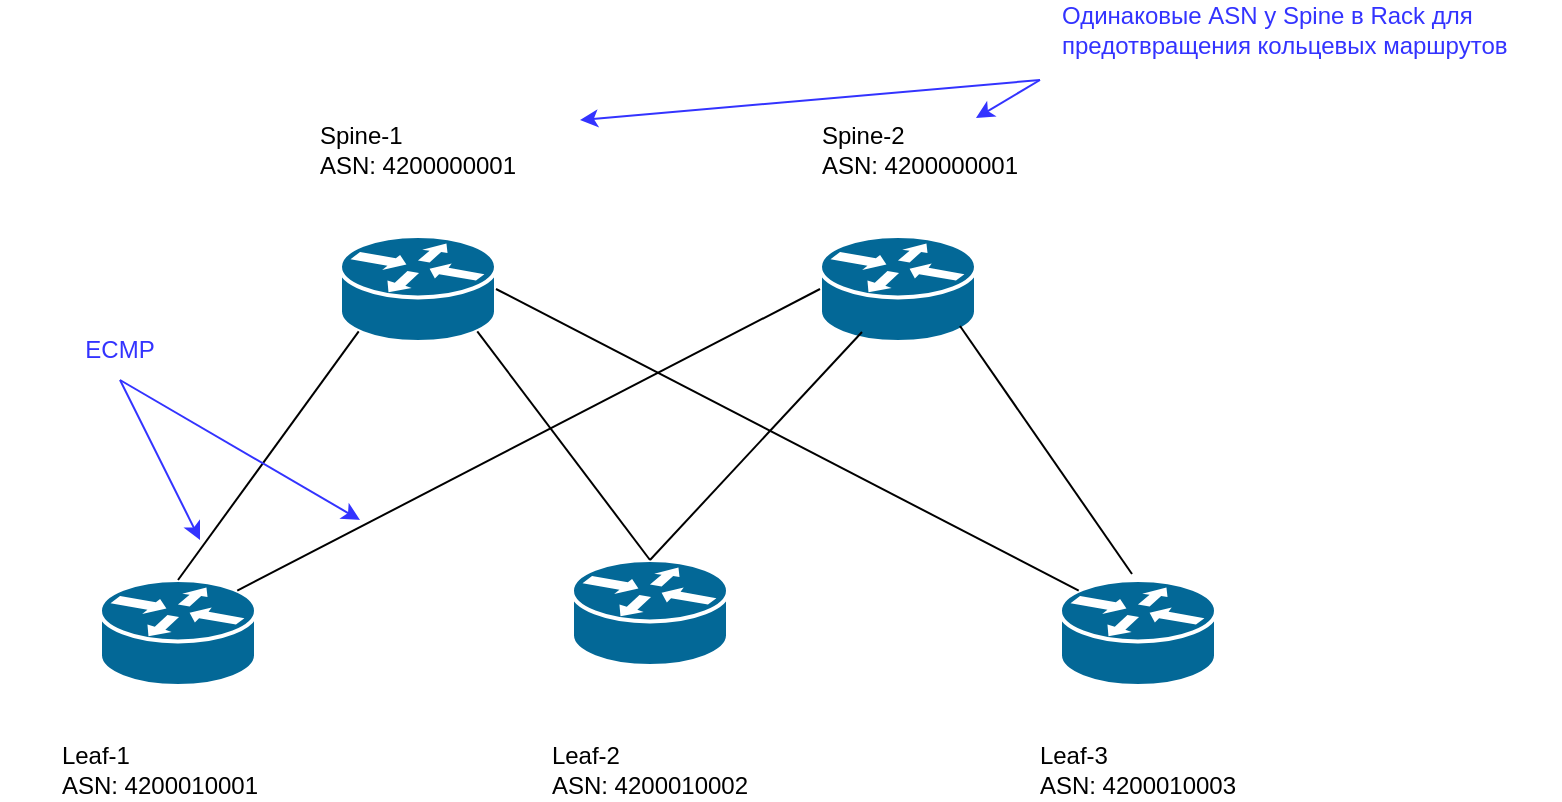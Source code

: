 <mxfile version="24.6.4" type="device">
  <diagram name="Page-1" id="F5p9pbc7tB2g5aHlmoqs">
    <mxGraphModel dx="1364" dy="915" grid="1" gridSize="10" guides="1" tooltips="1" connect="1" arrows="1" fold="1" page="1" pageScale="1" pageWidth="850" pageHeight="1100" math="0" shadow="0">
      <root>
        <mxCell id="0" />
        <mxCell id="1" parent="0" />
        <mxCell id="PpKfus5s-THt8dw7ttCS-1" value="" style="shape=mxgraph.cisco.routers.router;sketch=0;html=1;pointerEvents=1;dashed=0;fillColor=#036897;strokeColor=#ffffff;strokeWidth=2;verticalLabelPosition=bottom;verticalAlign=top;align=center;outlineConnect=0;" vertex="1" parent="1">
          <mxGeometry x="150" y="310" width="78" height="53" as="geometry" />
        </mxCell>
        <mxCell id="PpKfus5s-THt8dw7ttCS-2" value="" style="shape=mxgraph.cisco.routers.router;sketch=0;html=1;pointerEvents=1;dashed=0;fillColor=#036897;strokeColor=#ffffff;strokeWidth=2;verticalLabelPosition=bottom;verticalAlign=top;align=center;outlineConnect=0;" vertex="1" parent="1">
          <mxGeometry x="270" y="138" width="78" height="53" as="geometry" />
        </mxCell>
        <mxCell id="PpKfus5s-THt8dw7ttCS-3" value="" style="shape=mxgraph.cisco.routers.router;sketch=0;html=1;pointerEvents=1;dashed=0;fillColor=#036897;strokeColor=#ffffff;strokeWidth=2;verticalLabelPosition=bottom;verticalAlign=top;align=center;outlineConnect=0;" vertex="1" parent="1">
          <mxGeometry x="386" y="300" width="78" height="53" as="geometry" />
        </mxCell>
        <mxCell id="PpKfus5s-THt8dw7ttCS-4" value="" style="shape=mxgraph.cisco.routers.router;sketch=0;html=1;pointerEvents=1;dashed=0;fillColor=#036897;strokeColor=#ffffff;strokeWidth=2;verticalLabelPosition=bottom;verticalAlign=top;align=center;outlineConnect=0;" vertex="1" parent="1">
          <mxGeometry x="630" y="310" width="78" height="53" as="geometry" />
        </mxCell>
        <mxCell id="PpKfus5s-THt8dw7ttCS-5" value="" style="shape=mxgraph.cisco.routers.router;sketch=0;html=1;pointerEvents=1;dashed=0;fillColor=#036897;strokeColor=#ffffff;strokeWidth=2;verticalLabelPosition=bottom;verticalAlign=top;align=center;outlineConnect=0;" vertex="1" parent="1">
          <mxGeometry x="510" y="138" width="78" height="53" as="geometry" />
        </mxCell>
        <mxCell id="PpKfus5s-THt8dw7ttCS-8" value="" style="endArrow=none;html=1;rounded=0;entryX=0.12;entryY=0.9;entryDx=0;entryDy=0;entryPerimeter=0;exitX=0.5;exitY=0;exitDx=0;exitDy=0;exitPerimeter=0;" edge="1" parent="1" source="PpKfus5s-THt8dw7ttCS-1" target="PpKfus5s-THt8dw7ttCS-2">
          <mxGeometry width="50" height="50" relative="1" as="geometry">
            <mxPoint x="400" y="500" as="sourcePoint" />
            <mxPoint x="450" y="450" as="targetPoint" />
          </mxGeometry>
        </mxCell>
        <mxCell id="PpKfus5s-THt8dw7ttCS-9" value="" style="endArrow=none;html=1;rounded=0;entryX=0.12;entryY=0.9;entryDx=0;entryDy=0;entryPerimeter=0;exitX=0.5;exitY=0;exitDx=0;exitDy=0;exitPerimeter=0;" edge="1" parent="1" source="PpKfus5s-THt8dw7ttCS-3">
          <mxGeometry width="50" height="50" relative="1" as="geometry">
            <mxPoint x="426" y="310" as="sourcePoint" />
            <mxPoint x="531" y="186" as="targetPoint" />
          </mxGeometry>
        </mxCell>
        <mxCell id="PpKfus5s-THt8dw7ttCS-10" value="" style="endArrow=none;html=1;rounded=0;entryX=0.88;entryY=0.9;entryDx=0;entryDy=0;entryPerimeter=0;exitX=0.5;exitY=0;exitDx=0;exitDy=0;exitPerimeter=0;" edge="1" parent="1" source="PpKfus5s-THt8dw7ttCS-3" target="PpKfus5s-THt8dw7ttCS-2">
          <mxGeometry width="50" height="50" relative="1" as="geometry">
            <mxPoint x="199" y="320" as="sourcePoint" />
            <mxPoint x="289" y="196" as="targetPoint" />
          </mxGeometry>
        </mxCell>
        <mxCell id="PpKfus5s-THt8dw7ttCS-11" value="" style="endArrow=none;html=1;rounded=0;entryX=0.88;entryY=0.9;entryDx=0;entryDy=0;entryPerimeter=0;exitX=0.5;exitY=0;exitDx=0;exitDy=0;exitPerimeter=0;" edge="1" parent="1">
          <mxGeometry width="50" height="50" relative="1" as="geometry">
            <mxPoint x="666" y="307" as="sourcePoint" />
            <mxPoint x="580" y="183" as="targetPoint" />
          </mxGeometry>
        </mxCell>
        <mxCell id="PpKfus5s-THt8dw7ttCS-13" value="" style="endArrow=none;html=1;rounded=0;exitX=0.88;exitY=0.1;exitDx=0;exitDy=0;exitPerimeter=0;entryX=0;entryY=0.5;entryDx=0;entryDy=0;entryPerimeter=0;" edge="1" parent="1" source="PpKfus5s-THt8dw7ttCS-1" target="PpKfus5s-THt8dw7ttCS-5">
          <mxGeometry width="50" height="50" relative="1" as="geometry">
            <mxPoint x="400" y="500" as="sourcePoint" />
            <mxPoint x="490" y="170" as="targetPoint" />
          </mxGeometry>
        </mxCell>
        <mxCell id="PpKfus5s-THt8dw7ttCS-14" value="" style="endArrow=none;html=1;rounded=0;exitX=0.12;exitY=0.1;exitDx=0;exitDy=0;exitPerimeter=0;entryX=1;entryY=0.5;entryDx=0;entryDy=0;entryPerimeter=0;" edge="1" parent="1" source="PpKfus5s-THt8dw7ttCS-4" target="PpKfus5s-THt8dw7ttCS-2">
          <mxGeometry width="50" height="50" relative="1" as="geometry">
            <mxPoint x="229" y="325" as="sourcePoint" />
            <mxPoint x="520" y="192" as="targetPoint" />
          </mxGeometry>
        </mxCell>
        <mxCell id="PpKfus5s-THt8dw7ttCS-15" value="&lt;div align=&quot;left&quot;&gt;Spine-1&lt;/div&gt;&lt;div&gt;ASN: 4200000001&lt;/div&gt;" style="text;html=1;align=center;verticalAlign=middle;whiteSpace=wrap;rounded=0;" vertex="1" parent="1">
          <mxGeometry x="229" y="80" width="160" height="30" as="geometry" />
        </mxCell>
        <mxCell id="PpKfus5s-THt8dw7ttCS-16" value="&lt;div align=&quot;left&quot;&gt;Spine-2&lt;/div&gt;&lt;div&gt;ASN: 4200000001&lt;/div&gt;" style="text;html=1;align=center;verticalAlign=middle;whiteSpace=wrap;rounded=0;" vertex="1" parent="1">
          <mxGeometry x="480" y="80" width="160" height="30" as="geometry" />
        </mxCell>
        <mxCell id="PpKfus5s-THt8dw7ttCS-17" value="&lt;div align=&quot;left&quot;&gt;Leaf-1&lt;br&gt;&lt;/div&gt;&lt;div&gt;ASN: 4200010001&lt;/div&gt;" style="text;html=1;align=center;verticalAlign=middle;whiteSpace=wrap;rounded=0;" vertex="1" parent="1">
          <mxGeometry x="100" y="390" width="160" height="30" as="geometry" />
        </mxCell>
        <mxCell id="PpKfus5s-THt8dw7ttCS-18" value="&lt;div align=&quot;left&quot;&gt;Leaf-2&lt;br&gt;&lt;/div&gt;&lt;div&gt;ASN: 4200010002&lt;/div&gt;" style="text;html=1;align=center;verticalAlign=middle;whiteSpace=wrap;rounded=0;" vertex="1" parent="1">
          <mxGeometry x="345" y="390" width="160" height="30" as="geometry" />
        </mxCell>
        <mxCell id="PpKfus5s-THt8dw7ttCS-19" value="&lt;div align=&quot;left&quot;&gt;Leaf-3&lt;br&gt;&lt;/div&gt;&lt;div&gt;ASN: 4200010003&lt;/div&gt;" style="text;html=1;align=center;verticalAlign=middle;whiteSpace=wrap;rounded=0;" vertex="1" parent="1">
          <mxGeometry x="589" y="390" width="160" height="30" as="geometry" />
        </mxCell>
        <mxCell id="PpKfus5s-THt8dw7ttCS-20" value="&lt;font color=&quot;#3333ff&quot;&gt;ECMP&lt;/font&gt;" style="text;html=1;align=center;verticalAlign=middle;whiteSpace=wrap;rounded=0;" vertex="1" parent="1">
          <mxGeometry x="130" y="180" width="60" height="30" as="geometry" />
        </mxCell>
        <mxCell id="PpKfus5s-THt8dw7ttCS-21" value="" style="endArrow=classic;html=1;rounded=0;strokeColor=#3333FF;exitX=0.5;exitY=1;exitDx=0;exitDy=0;" edge="1" parent="1" source="PpKfus5s-THt8dw7ttCS-20">
          <mxGeometry width="50" height="50" relative="1" as="geometry">
            <mxPoint x="400" y="500" as="sourcePoint" />
            <mxPoint x="200" y="290" as="targetPoint" />
          </mxGeometry>
        </mxCell>
        <mxCell id="PpKfus5s-THt8dw7ttCS-22" value="" style="endArrow=classic;html=1;rounded=0;strokeColor=#3333FF;exitX=0.5;exitY=1;exitDx=0;exitDy=0;" edge="1" parent="1" source="PpKfus5s-THt8dw7ttCS-20">
          <mxGeometry width="50" height="50" relative="1" as="geometry">
            <mxPoint x="400" y="500" as="sourcePoint" />
            <mxPoint x="280" y="280" as="targetPoint" />
          </mxGeometry>
        </mxCell>
        <mxCell id="PpKfus5s-THt8dw7ttCS-23" value="&lt;div align=&quot;left&quot;&gt;&lt;font color=&quot;#3333ff&quot;&gt;Одинаковые ASN у Spine в Rack для предотвращения кольцевых маршрутов&lt;/font&gt;&lt;br&gt;&lt;/div&gt;" style="text;html=1;align=center;verticalAlign=middle;whiteSpace=wrap;rounded=0;" vertex="1" parent="1">
          <mxGeometry x="630" y="20" width="250" height="30" as="geometry" />
        </mxCell>
        <mxCell id="PpKfus5s-THt8dw7ttCS-24" value="" style="endArrow=classic;html=1;rounded=0;strokeColor=#3333FF;" edge="1" parent="1">
          <mxGeometry width="50" height="50" relative="1" as="geometry">
            <mxPoint x="620" y="60" as="sourcePoint" />
            <mxPoint x="390" y="80" as="targetPoint" />
          </mxGeometry>
        </mxCell>
        <mxCell id="PpKfus5s-THt8dw7ttCS-25" value="" style="endArrow=classic;html=1;rounded=0;strokeColor=#3333FF;entryX=0.675;entryY=-0.033;entryDx=0;entryDy=0;entryPerimeter=0;" edge="1" parent="1" target="PpKfus5s-THt8dw7ttCS-16">
          <mxGeometry width="50" height="50" relative="1" as="geometry">
            <mxPoint x="620" y="60" as="sourcePoint" />
            <mxPoint x="450" y="450" as="targetPoint" />
          </mxGeometry>
        </mxCell>
      </root>
    </mxGraphModel>
  </diagram>
</mxfile>
